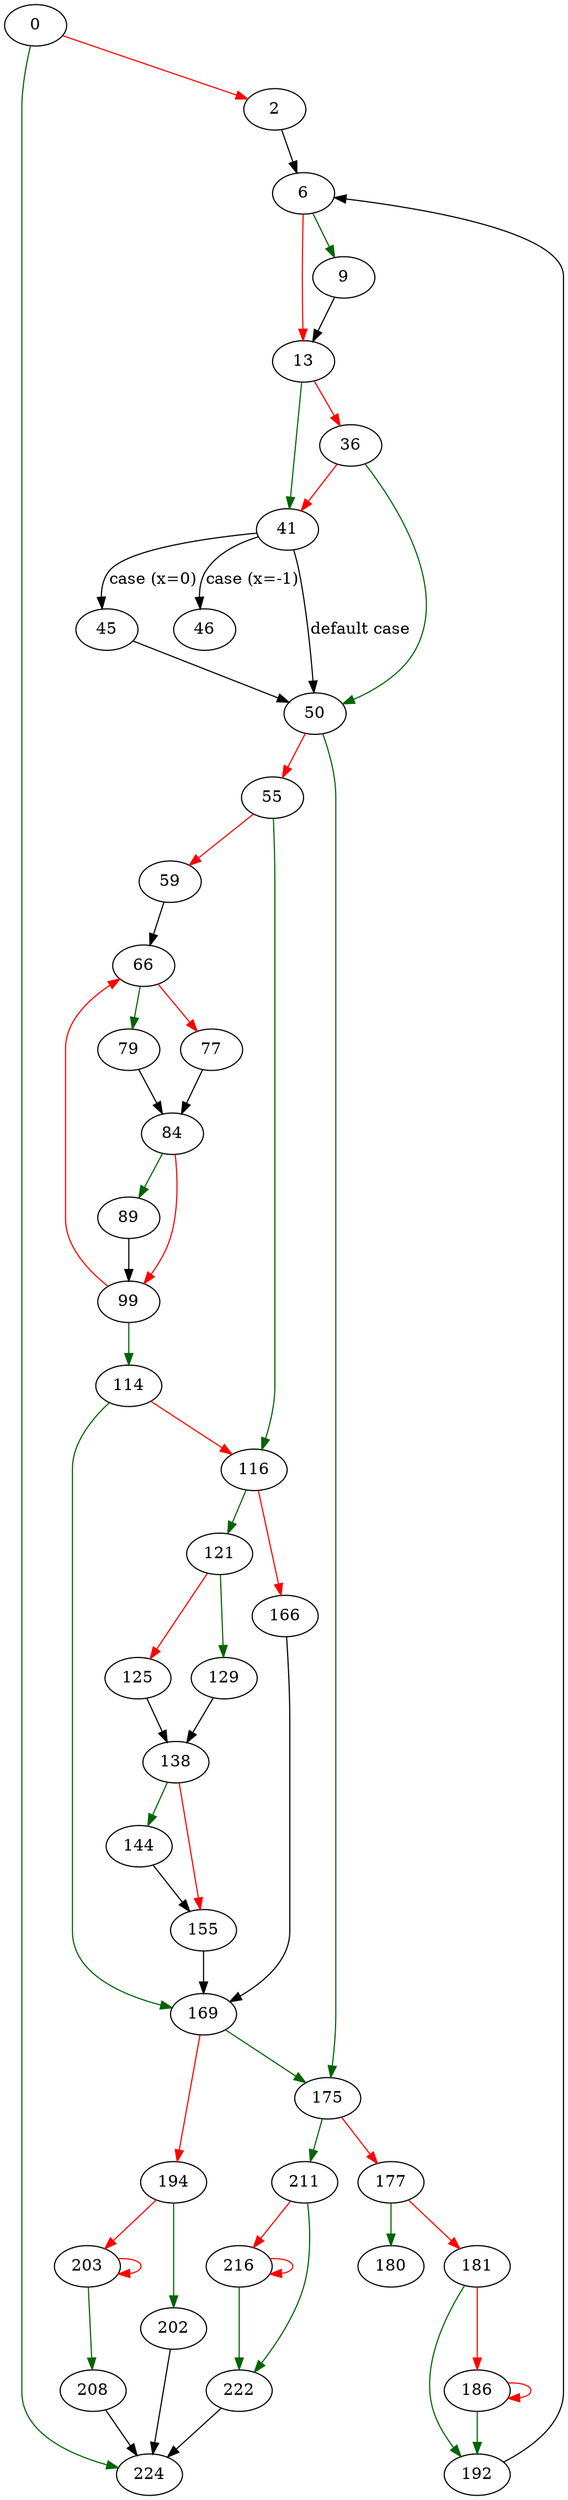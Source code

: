strict digraph "load_buffer" {
	// Node definitions.
	0 [entry=true];
	224;
	2;
	6;
	9;
	13;
	41;
	36;
	50;
	45;
	46;
	175;
	55;
	116;
	59;
	66;
	79;
	77;
	84;
	89;
	99;
	114;
	169;
	121;
	166;
	129;
	125;
	138;
	144;
	155;
	194;
	211;
	177;
	180;
	181;
	192;
	186;
	202;
	203;
	208;
	222;
	216;

	// Edge definitions.
	0 -> 224 [
		color=darkgreen
		cond=true
	];
	0 -> 2 [
		color=red
		cond=false
	];
	2 -> 6;
	6 -> 9 [
		color=darkgreen
		cond=true
	];
	6 -> 13 [
		color=red
		cond=false
	];
	9 -> 13;
	13 -> 41 [
		color=darkgreen
		cond=true
	];
	13 -> 36 [
		color=red
		cond=false
	];
	41 -> 50 [
		cond="default case"
		label="default case"
	];
	41 -> 45 [
		cond="case (x=0)"
		label="case (x=0)"
	];
	41 -> 46 [
		cond="case (x=-1)"
		label="case (x=-1)"
	];
	36 -> 41 [
		color=red
		cond=false
	];
	36 -> 50 [
		color=darkgreen
		cond=true
	];
	50 -> 175 [
		color=darkgreen
		cond=true
	];
	50 -> 55 [
		color=red
		cond=false
	];
	45 -> 50;
	175 -> 211 [
		color=darkgreen
		cond=true
	];
	175 -> 177 [
		color=red
		cond=false
	];
	55 -> 116 [
		color=darkgreen
		cond=true
	];
	55 -> 59 [
		color=red
		cond=false
	];
	116 -> 121 [
		color=darkgreen
		cond=true
	];
	116 -> 166 [
		color=red
		cond=false
	];
	59 -> 66;
	66 -> 79 [
		color=darkgreen
		cond=true
	];
	66 -> 77 [
		color=red
		cond=false
	];
	79 -> 84;
	77 -> 84;
	84 -> 89 [
		color=darkgreen
		cond=true
	];
	84 -> 99 [
		color=red
		cond=false
	];
	89 -> 99;
	99 -> 66 [
		color=red
		cond=false
	];
	99 -> 114 [
		color=darkgreen
		cond=true
	];
	114 -> 116 [
		color=red
		cond=false
	];
	114 -> 169 [
		color=darkgreen
		cond=true
	];
	169 -> 175 [
		color=darkgreen
		cond=true
	];
	169 -> 194 [
		color=red
		cond=false
	];
	121 -> 129 [
		color=darkgreen
		cond=true
	];
	121 -> 125 [
		color=red
		cond=false
	];
	166 -> 169;
	129 -> 138;
	125 -> 138;
	138 -> 144 [
		color=darkgreen
		cond=true
	];
	138 -> 155 [
		color=red
		cond=false
	];
	144 -> 155;
	155 -> 169;
	194 -> 202 [
		color=darkgreen
		cond=true
	];
	194 -> 203 [
		color=red
		cond=false
	];
	211 -> 222 [
		color=darkgreen
		cond=true
	];
	211 -> 216 [
		color=red
		cond=false
	];
	177 -> 180 [
		color=darkgreen
		cond=true
	];
	177 -> 181 [
		color=red
		cond=false
	];
	181 -> 192 [
		color=darkgreen
		cond=true
	];
	181 -> 186 [
		color=red
		cond=false
	];
	192 -> 6;
	186 -> 192 [
		color=darkgreen
		cond=true
	];
	186 -> 186 [
		color=red
		cond=false
	];
	202 -> 224;
	203 -> 203 [
		color=red
		cond=false
	];
	203 -> 208 [
		color=darkgreen
		cond=true
	];
	208 -> 224;
	222 -> 224;
	216 -> 222 [
		color=darkgreen
		cond=true
	];
	216 -> 216 [
		color=red
		cond=false
	];
}